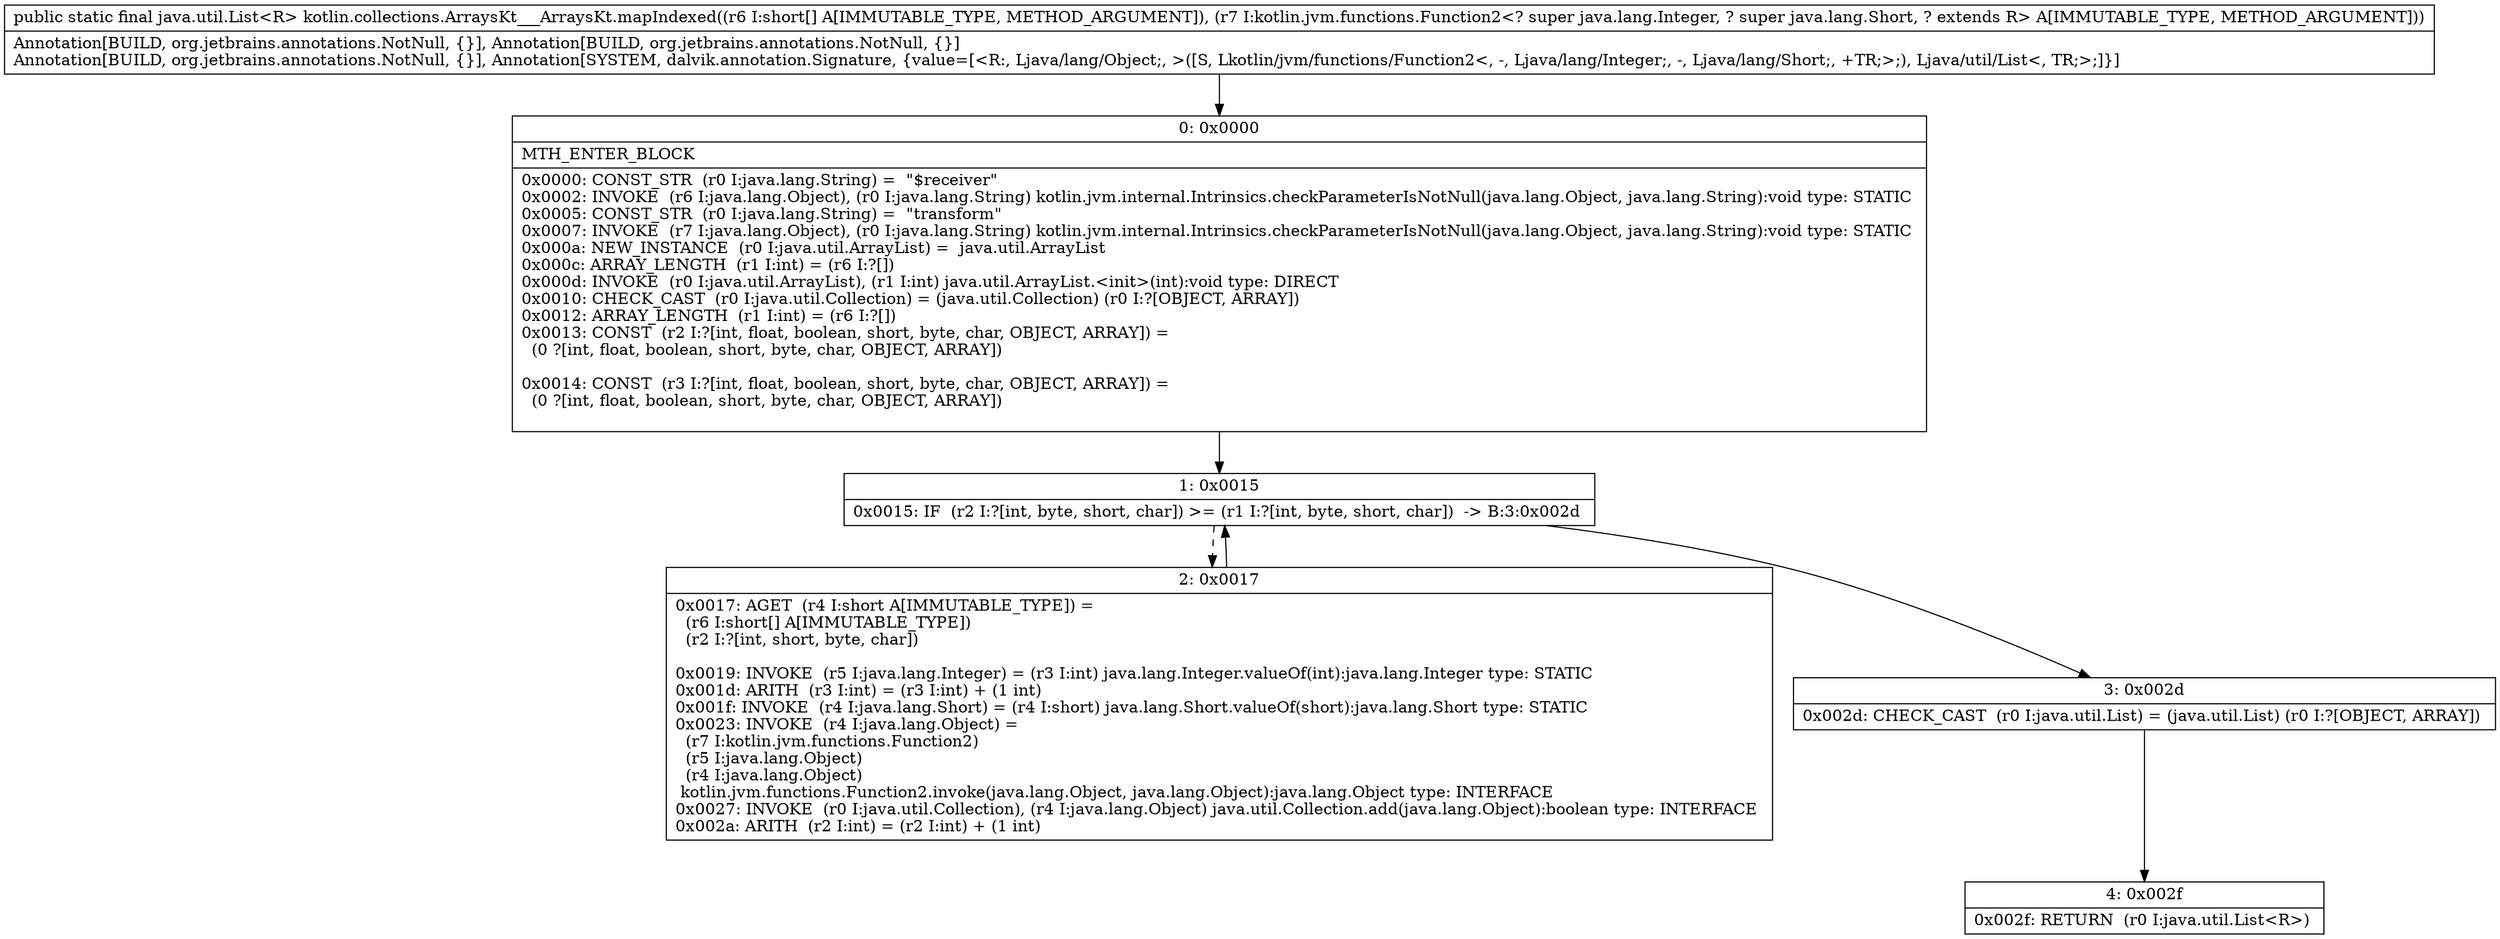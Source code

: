 digraph "CFG forkotlin.collections.ArraysKt___ArraysKt.mapIndexed([SLkotlin\/jvm\/functions\/Function2;)Ljava\/util\/List;" {
Node_0 [shape=record,label="{0\:\ 0x0000|MTH_ENTER_BLOCK\l|0x0000: CONST_STR  (r0 I:java.lang.String) =  \"$receiver\" \l0x0002: INVOKE  (r6 I:java.lang.Object), (r0 I:java.lang.String) kotlin.jvm.internal.Intrinsics.checkParameterIsNotNull(java.lang.Object, java.lang.String):void type: STATIC \l0x0005: CONST_STR  (r0 I:java.lang.String) =  \"transform\" \l0x0007: INVOKE  (r7 I:java.lang.Object), (r0 I:java.lang.String) kotlin.jvm.internal.Intrinsics.checkParameterIsNotNull(java.lang.Object, java.lang.String):void type: STATIC \l0x000a: NEW_INSTANCE  (r0 I:java.util.ArrayList) =  java.util.ArrayList \l0x000c: ARRAY_LENGTH  (r1 I:int) = (r6 I:?[]) \l0x000d: INVOKE  (r0 I:java.util.ArrayList), (r1 I:int) java.util.ArrayList.\<init\>(int):void type: DIRECT \l0x0010: CHECK_CAST  (r0 I:java.util.Collection) = (java.util.Collection) (r0 I:?[OBJECT, ARRAY]) \l0x0012: ARRAY_LENGTH  (r1 I:int) = (r6 I:?[]) \l0x0013: CONST  (r2 I:?[int, float, boolean, short, byte, char, OBJECT, ARRAY]) = \l  (0 ?[int, float, boolean, short, byte, char, OBJECT, ARRAY])\l \l0x0014: CONST  (r3 I:?[int, float, boolean, short, byte, char, OBJECT, ARRAY]) = \l  (0 ?[int, float, boolean, short, byte, char, OBJECT, ARRAY])\l \l}"];
Node_1 [shape=record,label="{1\:\ 0x0015|0x0015: IF  (r2 I:?[int, byte, short, char]) \>= (r1 I:?[int, byte, short, char])  \-\> B:3:0x002d \l}"];
Node_2 [shape=record,label="{2\:\ 0x0017|0x0017: AGET  (r4 I:short A[IMMUTABLE_TYPE]) = \l  (r6 I:short[] A[IMMUTABLE_TYPE])\l  (r2 I:?[int, short, byte, char])\l \l0x0019: INVOKE  (r5 I:java.lang.Integer) = (r3 I:int) java.lang.Integer.valueOf(int):java.lang.Integer type: STATIC \l0x001d: ARITH  (r3 I:int) = (r3 I:int) + (1 int) \l0x001f: INVOKE  (r4 I:java.lang.Short) = (r4 I:short) java.lang.Short.valueOf(short):java.lang.Short type: STATIC \l0x0023: INVOKE  (r4 I:java.lang.Object) = \l  (r7 I:kotlin.jvm.functions.Function2)\l  (r5 I:java.lang.Object)\l  (r4 I:java.lang.Object)\l kotlin.jvm.functions.Function2.invoke(java.lang.Object, java.lang.Object):java.lang.Object type: INTERFACE \l0x0027: INVOKE  (r0 I:java.util.Collection), (r4 I:java.lang.Object) java.util.Collection.add(java.lang.Object):boolean type: INTERFACE \l0x002a: ARITH  (r2 I:int) = (r2 I:int) + (1 int) \l}"];
Node_3 [shape=record,label="{3\:\ 0x002d|0x002d: CHECK_CAST  (r0 I:java.util.List) = (java.util.List) (r0 I:?[OBJECT, ARRAY]) \l}"];
Node_4 [shape=record,label="{4\:\ 0x002f|0x002f: RETURN  (r0 I:java.util.List\<R\>) \l}"];
MethodNode[shape=record,label="{public static final java.util.List\<R\> kotlin.collections.ArraysKt___ArraysKt.mapIndexed((r6 I:short[] A[IMMUTABLE_TYPE, METHOD_ARGUMENT]), (r7 I:kotlin.jvm.functions.Function2\<? super java.lang.Integer, ? super java.lang.Short, ? extends R\> A[IMMUTABLE_TYPE, METHOD_ARGUMENT]))  | Annotation[BUILD, org.jetbrains.annotations.NotNull, \{\}], Annotation[BUILD, org.jetbrains.annotations.NotNull, \{\}]\lAnnotation[BUILD, org.jetbrains.annotations.NotNull, \{\}], Annotation[SYSTEM, dalvik.annotation.Signature, \{value=[\<R:, Ljava\/lang\/Object;, \>([S, Lkotlin\/jvm\/functions\/Function2\<, \-, Ljava\/lang\/Integer;, \-, Ljava\/lang\/Short;, +TR;\>;), Ljava\/util\/List\<, TR;\>;]\}]\l}"];
MethodNode -> Node_0;
Node_0 -> Node_1;
Node_1 -> Node_2[style=dashed];
Node_1 -> Node_3;
Node_2 -> Node_1;
Node_3 -> Node_4;
}

